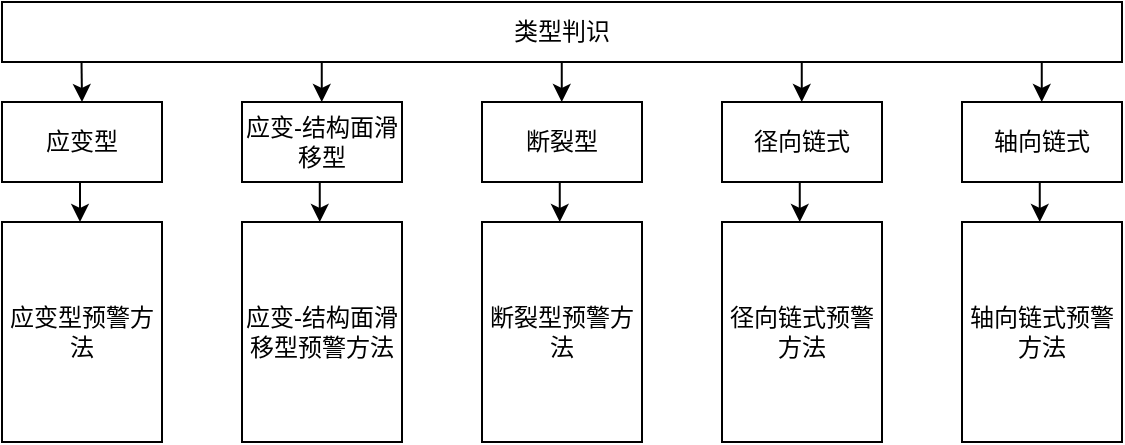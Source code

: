 <mxfile version="28.2.0">
  <diagram name="第 1 页" id="sPMmEBT51DOr07PKQUzs">
    <mxGraphModel dx="724" dy="493" grid="1" gridSize="10" guides="1" tooltips="1" connect="1" arrows="1" fold="1" page="1" pageScale="1" pageWidth="827" pageHeight="1169" math="0" shadow="0">
      <root>
        <mxCell id="0" />
        <mxCell id="1" parent="0" />
        <mxCell id="Pf68YXGzQBQTcnj4pZRb-1" value="应变型" style="rounded=0;whiteSpace=wrap;html=1;" parent="1" vertex="1">
          <mxGeometry x="120" y="360" width="80" height="40" as="geometry" />
        </mxCell>
        <mxCell id="Pf68YXGzQBQTcnj4pZRb-2" value="应变-结构面滑移型" style="rounded=0;whiteSpace=wrap;html=1;" parent="1" vertex="1">
          <mxGeometry x="240" y="360" width="80" height="40" as="geometry" />
        </mxCell>
        <mxCell id="Pf68YXGzQBQTcnj4pZRb-3" value="断裂型" style="rounded=0;whiteSpace=wrap;html=1;" parent="1" vertex="1">
          <mxGeometry x="360" y="360" width="80" height="40" as="geometry" />
        </mxCell>
        <mxCell id="Pf68YXGzQBQTcnj4pZRb-4" value="径向链式" style="rounded=0;whiteSpace=wrap;html=1;" parent="1" vertex="1">
          <mxGeometry x="480" y="360" width="80" height="40" as="geometry" />
        </mxCell>
        <mxCell id="Pf68YXGzQBQTcnj4pZRb-5" value="轴向链式" style="rounded=0;whiteSpace=wrap;html=1;" parent="1" vertex="1">
          <mxGeometry x="600" y="360" width="80" height="40" as="geometry" />
        </mxCell>
        <mxCell id="Pf68YXGzQBQTcnj4pZRb-6" value="类型判识" style="rounded=0;whiteSpace=wrap;html=1;" parent="1" vertex="1">
          <mxGeometry x="120" y="310" width="560" height="30" as="geometry" />
        </mxCell>
        <mxCell id="Pf68YXGzQBQTcnj4pZRb-7" value="" style="endArrow=classic;html=1;rounded=0;exitX=0.071;exitY=1;exitDx=0;exitDy=0;exitPerimeter=0;entryX=0.5;entryY=0;entryDx=0;entryDy=0;" parent="1" source="Pf68YXGzQBQTcnj4pZRb-6" target="Pf68YXGzQBQTcnj4pZRb-1" edge="1">
          <mxGeometry width="50" height="50" relative="1" as="geometry">
            <mxPoint x="390" y="450" as="sourcePoint" />
            <mxPoint x="440" y="400" as="targetPoint" />
          </mxGeometry>
        </mxCell>
        <mxCell id="Pf68YXGzQBQTcnj4pZRb-8" value="" style="endArrow=classic;html=1;rounded=0;exitX=0.071;exitY=1;exitDx=0;exitDy=0;exitPerimeter=0;entryX=0.5;entryY=0;entryDx=0;entryDy=0;" parent="1" edge="1">
          <mxGeometry width="50" height="50" relative="1" as="geometry">
            <mxPoint x="279.88" y="340" as="sourcePoint" />
            <mxPoint x="279.88" y="360" as="targetPoint" />
          </mxGeometry>
        </mxCell>
        <mxCell id="Pf68YXGzQBQTcnj4pZRb-9" value="" style="endArrow=classic;html=1;rounded=0;exitX=0.071;exitY=1;exitDx=0;exitDy=0;exitPerimeter=0;entryX=0.5;entryY=0;entryDx=0;entryDy=0;" parent="1" edge="1">
          <mxGeometry width="50" height="50" relative="1" as="geometry">
            <mxPoint x="399.88" y="340" as="sourcePoint" />
            <mxPoint x="399.88" y="360" as="targetPoint" />
          </mxGeometry>
        </mxCell>
        <mxCell id="Pf68YXGzQBQTcnj4pZRb-10" value="" style="endArrow=classic;html=1;rounded=0;exitX=0.071;exitY=1;exitDx=0;exitDy=0;exitPerimeter=0;entryX=0.5;entryY=0;entryDx=0;entryDy=0;" parent="1" edge="1">
          <mxGeometry width="50" height="50" relative="1" as="geometry">
            <mxPoint x="519.88" y="340" as="sourcePoint" />
            <mxPoint x="519.88" y="360" as="targetPoint" />
          </mxGeometry>
        </mxCell>
        <mxCell id="Pf68YXGzQBQTcnj4pZRb-11" value="" style="endArrow=classic;html=1;rounded=0;exitX=0.071;exitY=1;exitDx=0;exitDy=0;exitPerimeter=0;entryX=0.5;entryY=0;entryDx=0;entryDy=0;" parent="1" edge="1">
          <mxGeometry width="50" height="50" relative="1" as="geometry">
            <mxPoint x="639.88" y="340" as="sourcePoint" />
            <mxPoint x="639.88" y="360" as="targetPoint" />
          </mxGeometry>
        </mxCell>
        <mxCell id="okz--c39hczWxwvZW41a-1" value="应变型预警方法" style="rounded=0;whiteSpace=wrap;html=1;" vertex="1" parent="1">
          <mxGeometry x="120" y="420" width="80" height="110" as="geometry" />
        </mxCell>
        <mxCell id="okz--c39hczWxwvZW41a-2" value="应变-结构面滑移型预警方法" style="rounded=0;whiteSpace=wrap;html=1;" vertex="1" parent="1">
          <mxGeometry x="240" y="420" width="80" height="110" as="geometry" />
        </mxCell>
        <mxCell id="okz--c39hczWxwvZW41a-3" value="断裂型预警方法" style="rounded=0;whiteSpace=wrap;html=1;" vertex="1" parent="1">
          <mxGeometry x="360" y="420" width="80" height="110" as="geometry" />
        </mxCell>
        <mxCell id="okz--c39hczWxwvZW41a-4" value="径向链式预警方法" style="rounded=0;whiteSpace=wrap;html=1;" vertex="1" parent="1">
          <mxGeometry x="480" y="420" width="80" height="110" as="geometry" />
        </mxCell>
        <mxCell id="okz--c39hczWxwvZW41a-5" value="轴向链式预警方法" style="rounded=0;whiteSpace=wrap;html=1;" vertex="1" parent="1">
          <mxGeometry x="600" y="420" width="80" height="110" as="geometry" />
        </mxCell>
        <mxCell id="okz--c39hczWxwvZW41a-6" value="" style="endArrow=classic;html=1;rounded=0;exitX=0.071;exitY=1;exitDx=0;exitDy=0;exitPerimeter=0;entryX=0.5;entryY=0;entryDx=0;entryDy=0;" edge="1" parent="1">
          <mxGeometry width="50" height="50" relative="1" as="geometry">
            <mxPoint x="159" y="400" as="sourcePoint" />
            <mxPoint x="159" y="420" as="targetPoint" />
          </mxGeometry>
        </mxCell>
        <mxCell id="okz--c39hczWxwvZW41a-7" value="" style="endArrow=classic;html=1;rounded=0;exitX=0.071;exitY=1;exitDx=0;exitDy=0;exitPerimeter=0;entryX=0.5;entryY=0;entryDx=0;entryDy=0;" edge="1" parent="1">
          <mxGeometry width="50" height="50" relative="1" as="geometry">
            <mxPoint x="278.88" y="400" as="sourcePoint" />
            <mxPoint x="278.88" y="420" as="targetPoint" />
          </mxGeometry>
        </mxCell>
        <mxCell id="okz--c39hczWxwvZW41a-8" value="" style="endArrow=classic;html=1;rounded=0;exitX=0.071;exitY=1;exitDx=0;exitDy=0;exitPerimeter=0;entryX=0.5;entryY=0;entryDx=0;entryDy=0;" edge="1" parent="1">
          <mxGeometry width="50" height="50" relative="1" as="geometry">
            <mxPoint x="398.88" y="400" as="sourcePoint" />
            <mxPoint x="398.88" y="420" as="targetPoint" />
          </mxGeometry>
        </mxCell>
        <mxCell id="okz--c39hczWxwvZW41a-9" value="" style="endArrow=classic;html=1;rounded=0;exitX=0.071;exitY=1;exitDx=0;exitDy=0;exitPerimeter=0;entryX=0.5;entryY=0;entryDx=0;entryDy=0;" edge="1" parent="1">
          <mxGeometry width="50" height="50" relative="1" as="geometry">
            <mxPoint x="518.88" y="400" as="sourcePoint" />
            <mxPoint x="518.88" y="420" as="targetPoint" />
          </mxGeometry>
        </mxCell>
        <mxCell id="okz--c39hczWxwvZW41a-10" value="" style="endArrow=classic;html=1;rounded=0;exitX=0.071;exitY=1;exitDx=0;exitDy=0;exitPerimeter=0;entryX=0.5;entryY=0;entryDx=0;entryDy=0;" edge="1" parent="1">
          <mxGeometry width="50" height="50" relative="1" as="geometry">
            <mxPoint x="638.88" y="400" as="sourcePoint" />
            <mxPoint x="638.88" y="420" as="targetPoint" />
          </mxGeometry>
        </mxCell>
      </root>
    </mxGraphModel>
  </diagram>
</mxfile>
